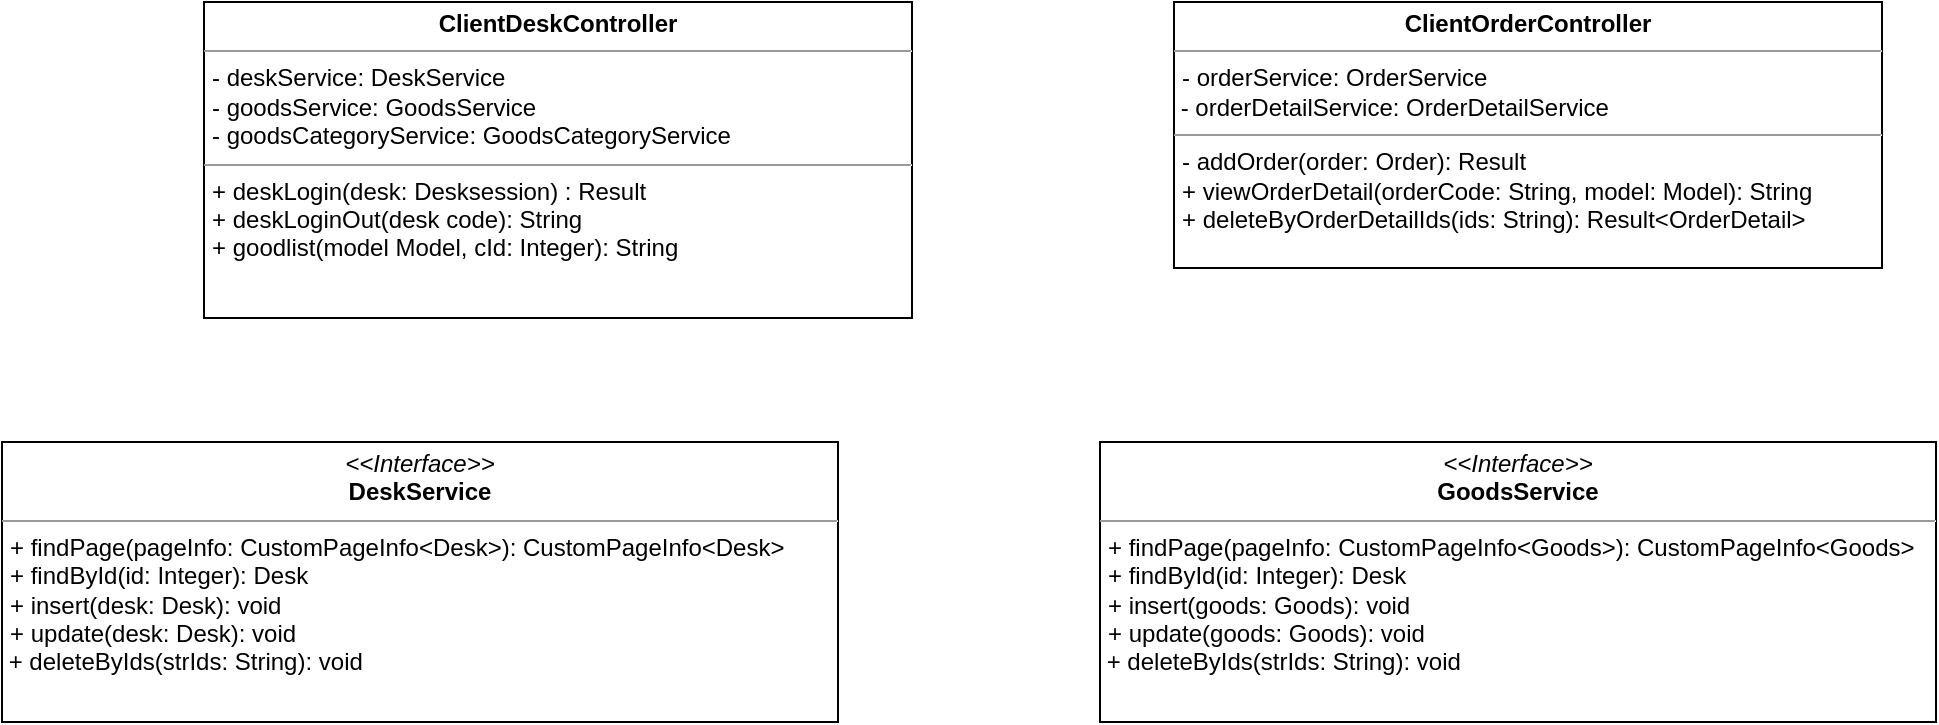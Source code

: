 <mxfile version="21.3.2" type="github">
  <diagram id="C5RBs43oDa-KdzZeNtuy" name="Page-1">
    <mxGraphModel dx="1379" dy="763" grid="0" gridSize="10" guides="1" tooltips="1" connect="1" arrows="1" fold="1" page="0" pageScale="1" pageWidth="827" pageHeight="1169" math="0" shadow="0">
      <root>
        <mxCell id="WIyWlLk6GJQsqaUBKTNV-0" />
        <mxCell id="WIyWlLk6GJQsqaUBKTNV-1" parent="WIyWlLk6GJQsqaUBKTNV-0" />
        <mxCell id="Y6MI1SrJVdnnqbKiHULg-0" value="&lt;p style=&quot;margin:0px;margin-top:4px;text-align:center;&quot;&gt;&lt;b&gt;ClientDeskController&lt;/b&gt;&lt;br&gt;&lt;/p&gt;&lt;hr size=&quot;1&quot;&gt;&lt;p style=&quot;margin:0px;margin-left:4px;&quot;&gt;-&amp;nbsp;deskService:&amp;nbsp;DeskService&lt;/p&gt;&lt;p style=&quot;margin:0px;margin-left:4px;&quot;&gt;- goodsService:&amp;nbsp;GoodsService&lt;/p&gt;&lt;p style=&quot;margin:0px;margin-left:4px;&quot;&gt;-&amp;nbsp;goodsCategoryService:&amp;nbsp;GoodsCategoryService&lt;/p&gt;&lt;hr size=&quot;1&quot;&gt;&lt;p style=&quot;margin:0px;margin-left:4px;&quot;&gt;+&amp;nbsp;deskLogin(desk: Desksession) : Result&amp;nbsp;&lt;/p&gt;&lt;p style=&quot;margin:0px;margin-left:4px;&quot;&gt;+&amp;nbsp;deskLoginOut(desk code): String&lt;/p&gt;&lt;p style=&quot;margin:0px;margin-left:4px;&quot;&gt;+ goodlist(model Model, cId: Integer): String&lt;/p&gt;" style="verticalAlign=top;align=left;overflow=fill;fontSize=12;fontFamily=Helvetica;html=1;whiteSpace=wrap;" vertex="1" parent="WIyWlLk6GJQsqaUBKTNV-1">
          <mxGeometry x="314" y="188" width="354" height="158" as="geometry" />
        </mxCell>
        <mxCell id="Y6MI1SrJVdnnqbKiHULg-1" value="&lt;p style=&quot;margin:0px;margin-top:4px;text-align:center;&quot;&gt;&lt;b&gt;ClientOrderController&lt;/b&gt;&lt;br&gt;&lt;/p&gt;&lt;hr size=&quot;1&quot;&gt;&lt;p style=&quot;margin:0px;margin-left:4px;&quot;&gt;&lt;span style=&quot;background-color: initial;&quot;&gt;-&amp;nbsp;orderService:&amp;nbsp;OrderService&lt;/span&gt;&lt;span style=&quot;background-color: initial;&quot;&gt;&amp;nbsp;&lt;/span&gt;&lt;/p&gt;&amp;nbsp;- orderDetailService:&amp;nbsp;OrderDetailService&lt;hr size=&quot;1&quot;&gt;&lt;p style=&quot;margin:0px;margin-left:4px;&quot;&gt;-&amp;nbsp;addOrder(order: Order): Result&lt;/p&gt;&lt;p style=&quot;margin:0px;margin-left:4px;&quot;&gt;+&amp;nbsp;viewOrderDetail(orderCode: String, model: Model): String&lt;/p&gt;&lt;p style=&quot;margin:0px;margin-left:4px;&quot;&gt;+&amp;nbsp;deleteByOrderDetailIds(ids: String): Result&amp;lt;OrderDetail&amp;gt;&lt;/p&gt;" style="verticalAlign=top;align=left;overflow=fill;fontSize=12;fontFamily=Helvetica;html=1;whiteSpace=wrap;" vertex="1" parent="WIyWlLk6GJQsqaUBKTNV-1">
          <mxGeometry x="799" y="188" width="354" height="133" as="geometry" />
        </mxCell>
        <mxCell id="Y6MI1SrJVdnnqbKiHULg-2" value="&lt;p style=&quot;margin:0px;margin-top:4px;text-align:center;&quot;&gt;&lt;i&gt;&amp;lt;&amp;lt;Interface&amp;gt;&amp;gt;&lt;/i&gt;&lt;br&gt;&lt;b&gt;DeskService&lt;/b&gt;&lt;/p&gt;&lt;hr size=&quot;1&quot;&gt;&lt;p style=&quot;margin:0px;margin-left:4px;&quot;&gt;+ findPage(pageInfo:&amp;nbsp;CustomPageInfo&amp;lt;Desk&amp;gt;):&amp;nbsp;CustomPageInfo&amp;lt;Desk&amp;gt;&amp;nbsp;&lt;br&gt;&lt;/p&gt;&lt;p style=&quot;margin:0px;margin-left:4px;&quot;&gt;+&amp;nbsp;findById(id: Integer): Desk&lt;/p&gt;&lt;p style=&quot;margin:0px;margin-left:4px;&quot;&gt;+ insert(desk: Desk): void&lt;/p&gt;&lt;p style=&quot;margin:0px;margin-left:4px;&quot;&gt;+ update(desk: Desk): void&lt;/p&gt;&amp;nbsp;+ deleteByIds(strIds: String): void" style="verticalAlign=top;align=left;overflow=fill;fontSize=12;fontFamily=Helvetica;html=1;whiteSpace=wrap;" vertex="1" parent="WIyWlLk6GJQsqaUBKTNV-1">
          <mxGeometry x="213" y="408" width="418" height="140" as="geometry" />
        </mxCell>
        <mxCell id="Y6MI1SrJVdnnqbKiHULg-3" value="&lt;p style=&quot;margin:0px;margin-top:4px;text-align:center;&quot;&gt;&lt;i&gt;&amp;lt;&amp;lt;Interface&amp;gt;&amp;gt;&lt;/i&gt;&lt;br&gt;&lt;b&gt;GoodsService&lt;/b&gt;&lt;br&gt;&lt;/p&gt;&lt;hr size=&quot;1&quot;&gt;&lt;p style=&quot;margin:0px;margin-left:4px;&quot;&gt;+ findPage(pageInfo:&amp;nbsp;CustomPageInfo&amp;lt;Goods&amp;gt;):&amp;nbsp;CustomPageInfo&amp;lt;Goods&amp;gt;&amp;nbsp;&lt;br&gt;&lt;/p&gt;&lt;p style=&quot;margin:0px;margin-left:4px;&quot;&gt;+&amp;nbsp;findById(id: Integer): Desk&lt;/p&gt;&lt;p style=&quot;margin:0px;margin-left:4px;&quot;&gt;+ insert(goods: Goods): void&lt;/p&gt;&lt;p style=&quot;margin:0px;margin-left:4px;&quot;&gt;+ update(goods: Goods): void&lt;/p&gt;&amp;nbsp;+ deleteByIds(strIds: String): void" style="verticalAlign=top;align=left;overflow=fill;fontSize=12;fontFamily=Helvetica;html=1;whiteSpace=wrap;" vertex="1" parent="WIyWlLk6GJQsqaUBKTNV-1">
          <mxGeometry x="762" y="408" width="418" height="140" as="geometry" />
        </mxCell>
      </root>
    </mxGraphModel>
  </diagram>
</mxfile>
